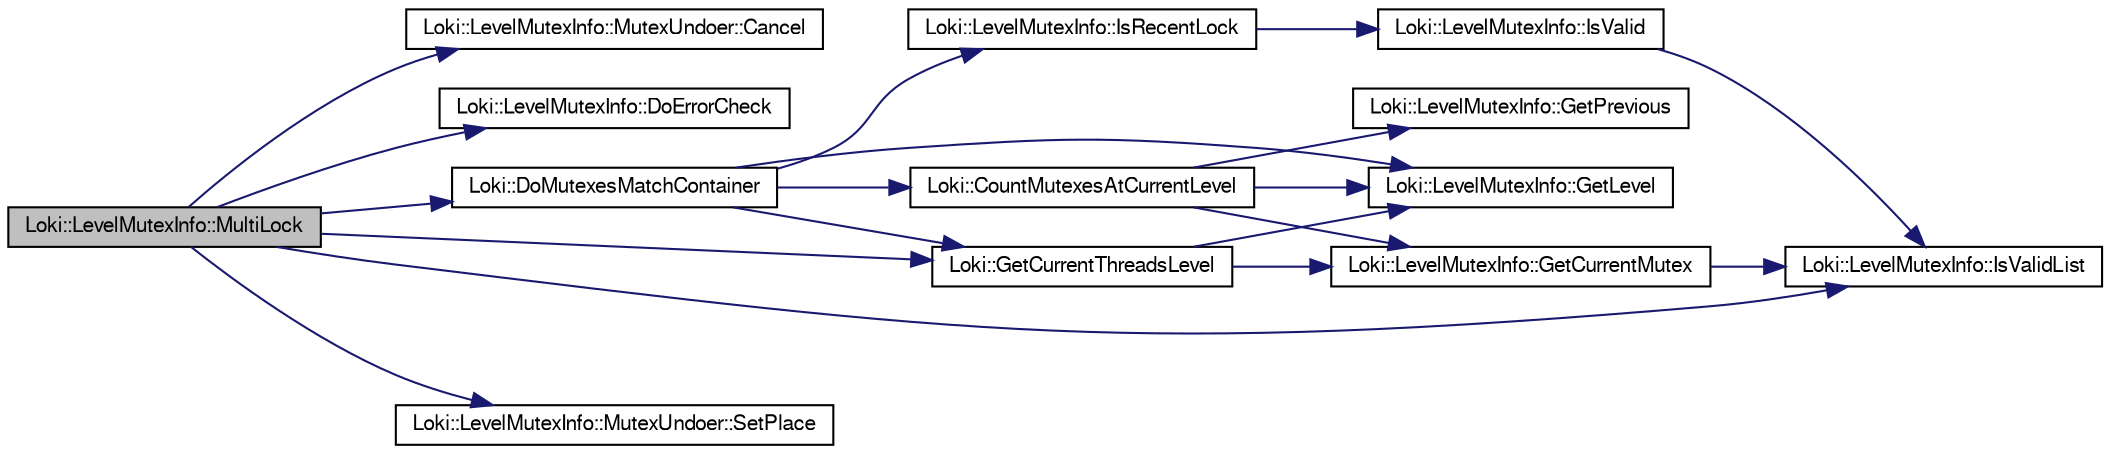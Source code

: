 digraph G
{
  bgcolor="transparent";
  edge [fontname="FreeSans",fontsize="10",labelfontname="FreeSans",labelfontsize="10"];
  node [fontname="FreeSans",fontsize="10",shape=record];
  rankdir=LR;
  Node1 [label="Loki::LevelMutexInfo::MultiLock",height=0.2,width=0.4,color="black", fillcolor="grey75", style="filled" fontcolor="black"];
  Node1 -> Node2 [color="midnightblue",fontsize="10",style="solid",fontname="FreeSans"];
  Node2 [label="Loki::LevelMutexInfo::MutexUndoer::Cancel",height=0.2,width=0.4,color="black",URL="$a00073.html#87e777d849336fe81907e55aaad1edaa"];
  Node1 -> Node3 [color="midnightblue",fontsize="10",style="solid",fontname="FreeSans"];
  Node3 [label="Loki::LevelMutexInfo::DoErrorCheck",height=0.2,width=0.4,color="black",URL="$a00071.html#14e0d51318b864645bbb3df4f7c9f7ab"];
  Node1 -> Node4 [color="midnightblue",fontsize="10",style="solid",fontname="FreeSans"];
  Node4 [label="Loki::DoMutexesMatchContainer",height=0.2,width=0.4,color="black",URL="$a00192.html#d633ca81ae0befaf235ae63886368037"];
  Node4 -> Node5 [color="midnightblue",fontsize="10",style="solid",fontname="FreeSans"];
  Node5 [label="Loki::CountMutexesAtCurrentLevel",height=0.2,width=0.4,color="black",URL="$a00192.html#8cb767d3e7aaf2fe44b8f3b90218b876"];
  Node5 -> Node6 [color="midnightblue",fontsize="10",style="solid",fontname="FreeSans"];
  Node6 [label="Loki::LevelMutexInfo::GetCurrentMutex",height=0.2,width=0.4,color="black",URL="$a00071.html#b7fd94847721b118979b72121472d3e2"];
  Node6 -> Node7 [color="midnightblue",fontsize="10",style="solid",fontname="FreeSans"];
  Node7 [label="Loki::LevelMutexInfo::IsValidList",height=0.2,width=0.4,color="black",URL="$a00071.html#01f6dfba5d2ea5606109b34e5a543cf0"];
  Node5 -> Node8 [color="midnightblue",fontsize="10",style="solid",fontname="FreeSans"];
  Node8 [label="Loki::LevelMutexInfo::GetLevel",height=0.2,width=0.4,color="black",URL="$a00071.html#1cad7c6b6fc50e230401e4cc22761d14",tooltip="Returns the level of this mutex."];
  Node5 -> Node9 [color="midnightblue",fontsize="10",style="solid",fontname="FreeSans"];
  Node9 [label="Loki::LevelMutexInfo::GetPrevious",height=0.2,width=0.4,color="black",URL="$a00071.html#b774e94ff72724dd87ff236d99970bb5",tooltip="Returns pointer to mutex previously locked by the thread which locked this."];
  Node4 -> Node10 [color="midnightblue",fontsize="10",style="solid",fontname="FreeSans"];
  Node10 [label="Loki::GetCurrentThreadsLevel",height=0.2,width=0.4,color="black",URL="$a00192.html#9548795d9cda6f227a1e1241ba577ca8"];
  Node10 -> Node6 [color="midnightblue",fontsize="10",style="solid",fontname="FreeSans"];
  Node10 -> Node8 [color="midnightblue",fontsize="10",style="solid",fontname="FreeSans"];
  Node4 -> Node8 [color="midnightblue",fontsize="10",style="solid",fontname="FreeSans"];
  Node4 -> Node11 [color="midnightblue",fontsize="10",style="solid",fontname="FreeSans"];
  Node11 [label="Loki::LevelMutexInfo::IsRecentLock",height=0.2,width=0.4,color="black",URL="$a00071.html#b917108c3e7c83b8a515d28e91a3a3ca"];
  Node11 -> Node12 [color="midnightblue",fontsize="10",style="solid",fontname="FreeSans"];
  Node12 [label="Loki::LevelMutexInfo::IsValid",height=0.2,width=0.4,color="black",URL="$a00071.html#36c34ecf5d019f3db9bfb8654cf49176"];
  Node12 -> Node7 [color="midnightblue",fontsize="10",style="solid",fontname="FreeSans"];
  Node1 -> Node10 [color="midnightblue",fontsize="10",style="solid",fontname="FreeSans"];
  Node1 -> Node7 [color="midnightblue",fontsize="10",style="solid",fontname="FreeSans"];
  Node1 -> Node13 [color="midnightblue",fontsize="10",style="solid",fontname="FreeSans"];
  Node13 [label="Loki::LevelMutexInfo::MutexUndoer::SetPlace",height=0.2,width=0.4,color="black",URL="$a00073.html#65a5d0ff95ed8ab37280350f6a10259c"];
}
